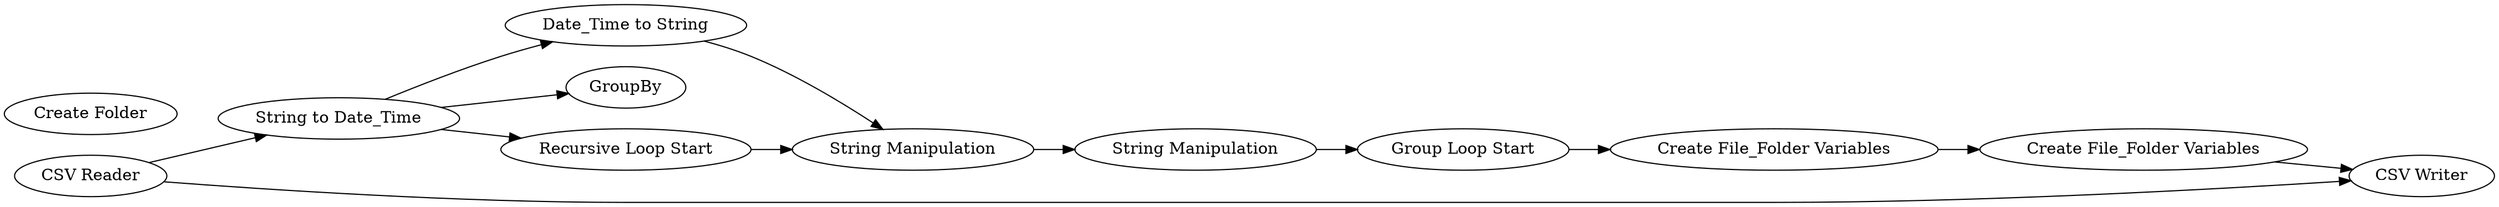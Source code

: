 digraph {
	2 [label="CSV Reader"]
	8 [label="String to Date_Time"]
	10 [label="Date_Time to String"]
	12 [label="String Manipulation"]
	14 [label="String Manipulation"]
	15 [label="CSV Writer"]
	17 [label=GroupBy]
	19 [label="Group Loop Start"]
	20 [label="Create File_Folder Variables"]
	23 [label="Create File_Folder Variables"]
	24 [label="Create Folder"]
	25 [label="Recursive Loop Start"]
	2 -> 8
	2 -> 15
	8 -> 10
	8 -> 17
	8 -> 25
	10 -> 12
	12 -> 14
	14 -> 19
	19 -> 20
	20 -> 23
	23 -> 15
	25 -> 12
	rankdir=LR
}
